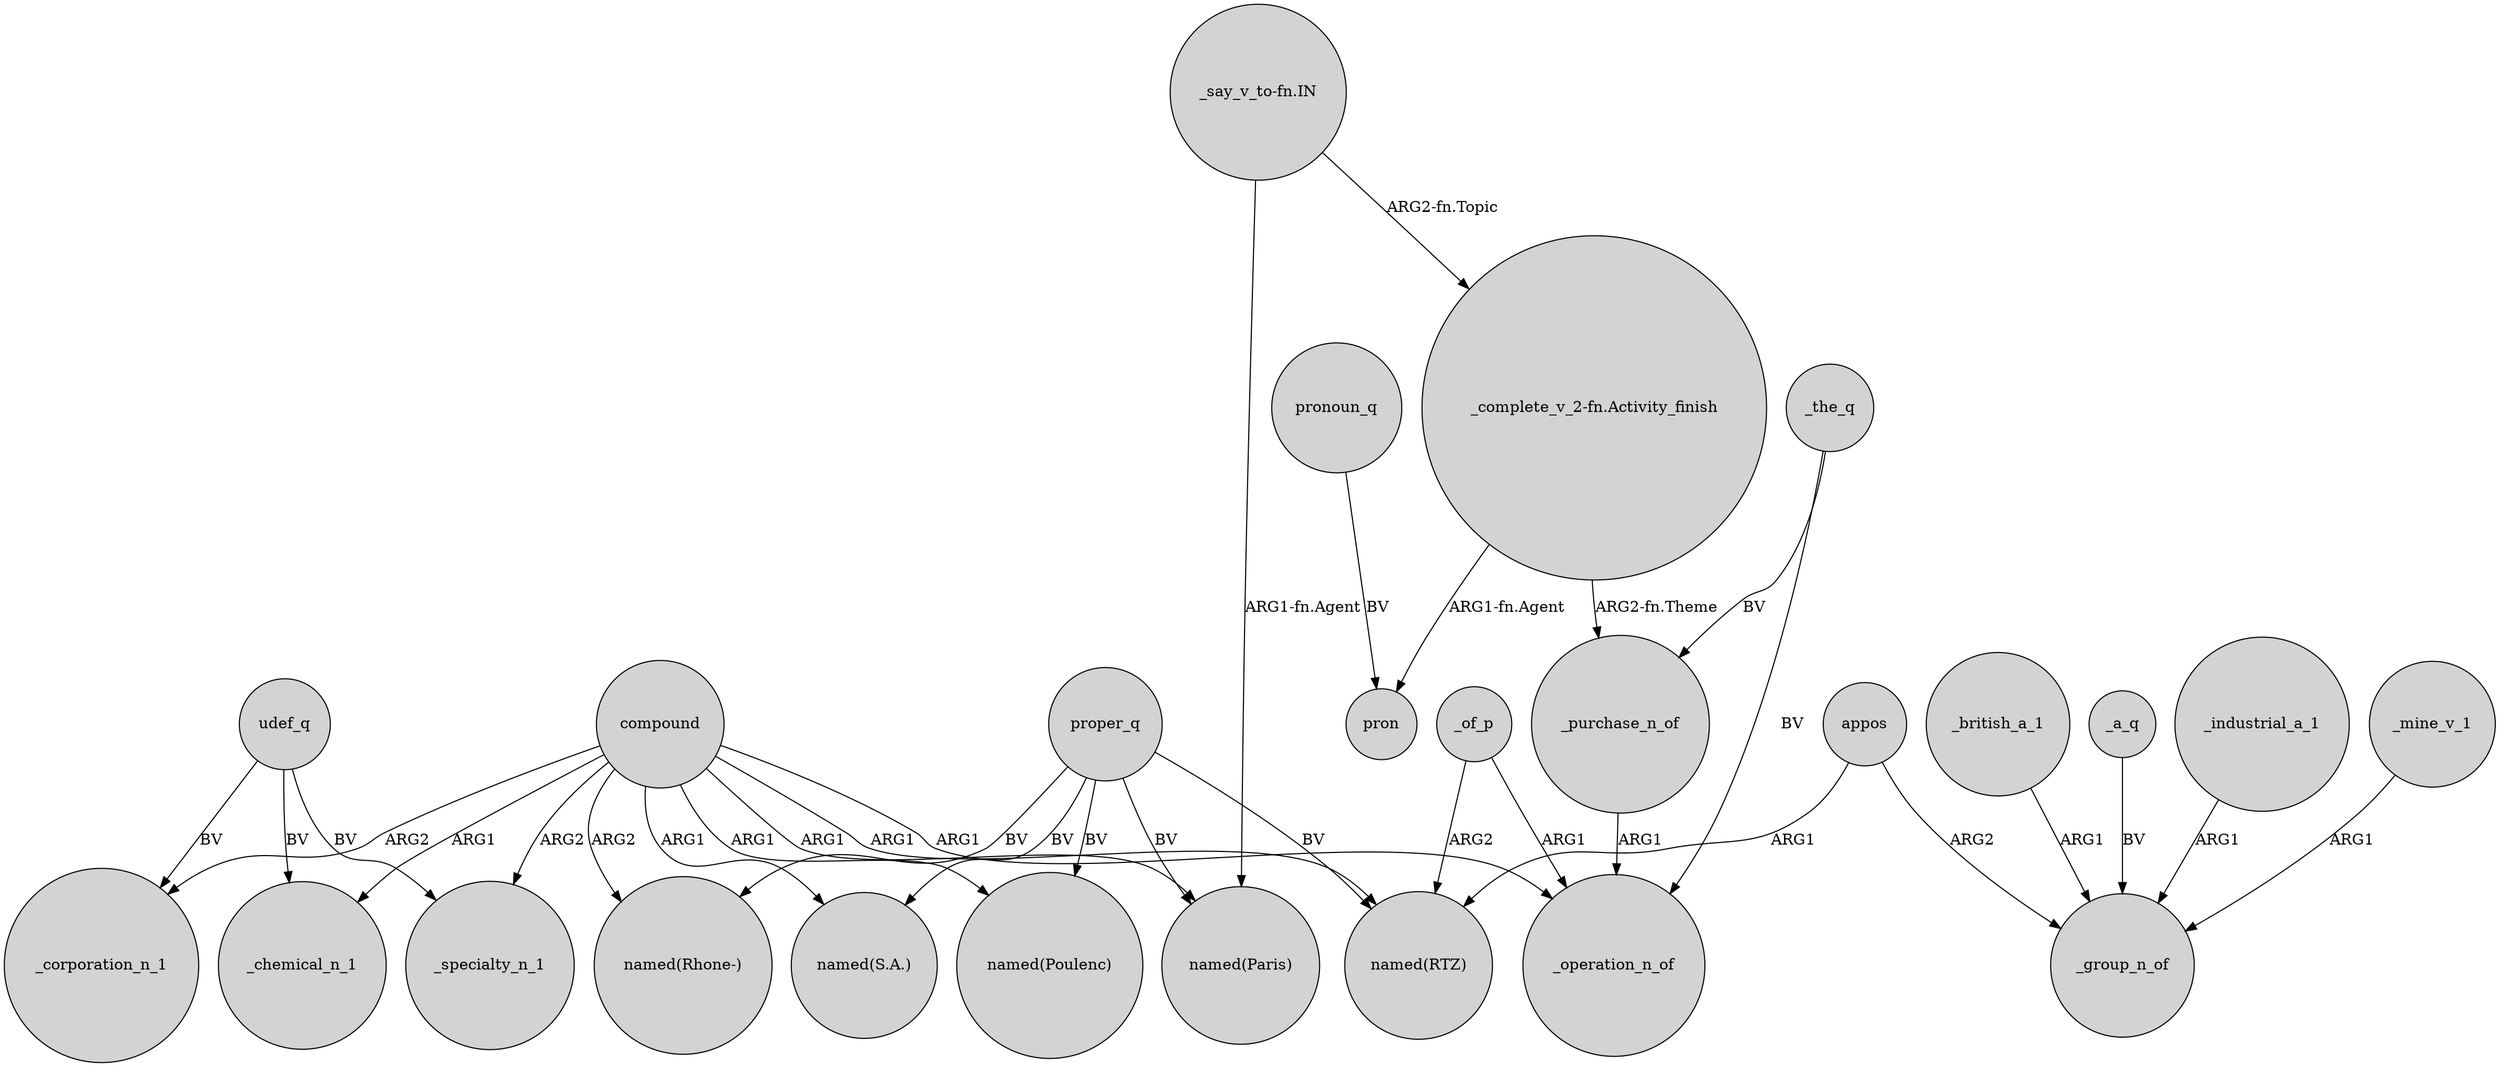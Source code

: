 digraph {
	node [shape=circle style=filled]
	_purchase_n_of -> _operation_n_of [label=ARG1]
	compound -> _operation_n_of [label=ARG1]
	udef_q -> _specialty_n_1 [label=BV]
	_of_p -> "named(RTZ)" [label=ARG2]
	proper_q -> "named(S.A.)" [label=BV]
	proper_q -> "named(Poulenc)" [label=BV]
	_the_q -> _operation_n_of [label=BV]
	_industrial_a_1 -> _group_n_of [label=ARG1]
	compound -> "named(Rhone-)" [label=ARG2]
	"_say_v_to-fn.IN" -> "_complete_v_2-fn.Activity_finish" [label="ARG2-fn.Topic"]
	proper_q -> "named(RTZ)" [label=BV]
	compound -> _corporation_n_1 [label=ARG2]
	compound -> "named(Paris)" [label=ARG1]
	"_complete_v_2-fn.Activity_finish" -> _purchase_n_of [label="ARG2-fn.Theme"]
	appos -> "named(RTZ)" [label=ARG1]
	compound -> _chemical_n_1 [label=ARG1]
	"_complete_v_2-fn.Activity_finish" -> pron [label="ARG1-fn.Agent"]
	pronoun_q -> pron [label=BV]
	udef_q -> _corporation_n_1 [label=BV]
	_mine_v_1 -> _group_n_of [label=ARG1]
	compound -> "named(S.A.)" [label=ARG1]
	compound -> "named(RTZ)" [label=ARG1]
	appos -> _group_n_of [label=ARG2]
	"_say_v_to-fn.IN" -> "named(Paris)" [label="ARG1-fn.Agent"]
	compound -> "named(Poulenc)" [label=ARG1]
	proper_q -> "named(Paris)" [label=BV]
	compound -> _specialty_n_1 [label=ARG2]
	_british_a_1 -> _group_n_of [label=ARG1]
	proper_q -> "named(Rhone-)" [label=BV]
	_of_p -> _operation_n_of [label=ARG1]
	_a_q -> _group_n_of [label=BV]
	_the_q -> _purchase_n_of [label=BV]
	udef_q -> _chemical_n_1 [label=BV]
}
